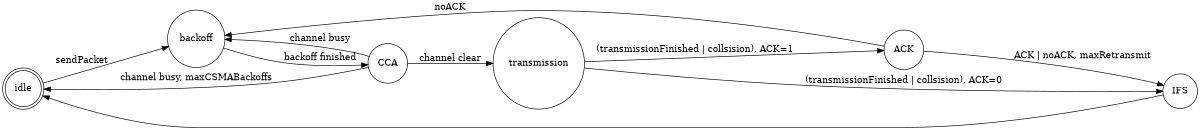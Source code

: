 digraph node_finite_state_machine {
	rankdir=LR;
	size="8,5"
	node [shape = doublecircle]; idle;
	node [shape = circle];
	idle -> backoff [ label = "sendPacket" ];
	backoff -> CCA [ label = "backoff finished" ];
	CCA -> idle [ label = "channel busy, maxCSMABackoffs" ];
	CCA -> backoff [ label = "channel busy" ];
	CCA -> transmission [ label = "channel clear" ];
	transmission -> IFS [ label = "(transmissionFinished | collsision), ACK=0" ];
	transmission -> ACK [ label = "(transmissionFinished | collsision), ACK=1" ];
	ACK -> backoff [ label = "noACK" ];
	ACK -> IFS [ label = "ACK | noACK, maxRetransmit" ];
	IFS -> idle [ label = "" ];
}
